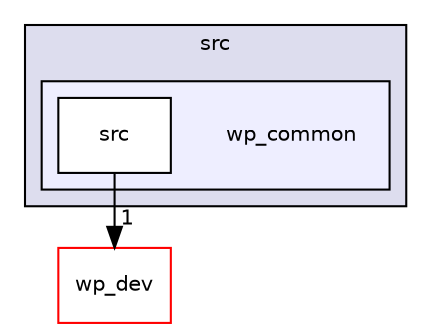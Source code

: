 digraph "wp_common" {
  bgcolor=transparent;
  compound=true
  node [ fontsize="10", fontname="Helvetica"];
  edge [ labelfontsize="10", labelfontname="Helvetica"];
  subgraph clusterdir_68267d1309a1af8e8297ef4c3efbcdba {
    graph [ bgcolor="#ddddee", pencolor="black", label="src" fontname="Helvetica", fontsize="10", URL="dir_68267d1309a1af8e8297ef4c3efbcdba.html"]
  subgraph clusterdir_28711c213e476afb71f97a322fc62cbb {
    graph [ bgcolor="#eeeeff", pencolor="black", label="" URL="dir_28711c213e476afb71f97a322fc62cbb.html"];
    dir_28711c213e476afb71f97a322fc62cbb [shape=plaintext label="wp_common"];
    dir_750e2ce51e3e048558b10ac72946236a [shape=box label="src" color="black" fillcolor="white" style="filled" URL="dir_750e2ce51e3e048558b10ac72946236a.html"];
  }
  }
  dir_9302ac7e3aa509d61fd690b87f2b61b2 [shape=box label="wp_dev" color="red" URL="dir_9302ac7e3aa509d61fd690b87f2b61b2.html"];
  dir_750e2ce51e3e048558b10ac72946236a->dir_9302ac7e3aa509d61fd690b87f2b61b2 [headlabel="1", labeldistance=1.5 headhref="dir_000008_000012.html"];
}
